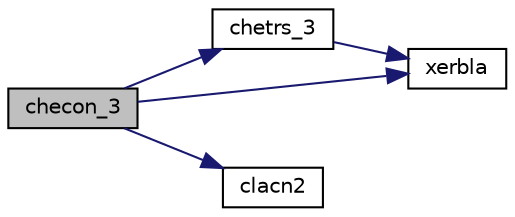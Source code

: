 digraph "checon_3"
{
 // LATEX_PDF_SIZE
  edge [fontname="Helvetica",fontsize="10",labelfontname="Helvetica",labelfontsize="10"];
  node [fontname="Helvetica",fontsize="10",shape=record];
  rankdir="LR";
  Node1 [label="checon_3",height=0.2,width=0.4,color="black", fillcolor="grey75", style="filled", fontcolor="black",tooltip="CHECON_3"];
  Node1 -> Node2 [color="midnightblue",fontsize="10",style="solid",fontname="Helvetica"];
  Node2 [label="chetrs_3",height=0.2,width=0.4,color="black", fillcolor="white", style="filled",URL="$chetrs__3_8f.html#adf1f30c5606927c04074f2c84279867c",tooltip="CHETRS_3"];
  Node2 -> Node3 [color="midnightblue",fontsize="10",style="solid",fontname="Helvetica"];
  Node3 [label="xerbla",height=0.2,width=0.4,color="black", fillcolor="white", style="filled",URL="$xerbla_8f.html#a377ee61015baf8dea7770b3a404b1c07",tooltip="XERBLA"];
  Node1 -> Node4 [color="midnightblue",fontsize="10",style="solid",fontname="Helvetica"];
  Node4 [label="clacn2",height=0.2,width=0.4,color="black", fillcolor="white", style="filled",URL="$clacn2_8f.html#ab908babe3ec3648412de15e0f8ab4479",tooltip="CLACN2 estimates the 1-norm of a square matrix, using reverse communication for evaluating matrix-vec..."];
  Node1 -> Node3 [color="midnightblue",fontsize="10",style="solid",fontname="Helvetica"];
}
